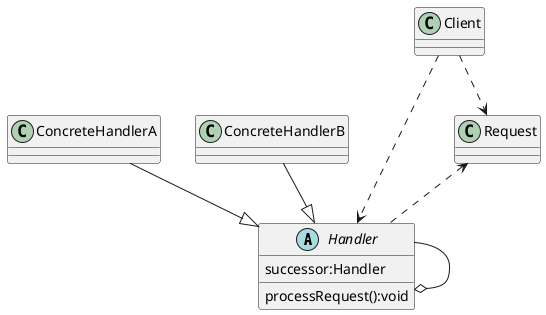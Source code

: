 @startuml
abstract class Handler {
    successor:Handler
    processRequest():void
}

class ConcreteHandlerA {}

class ConcreteHandlerB {}

class Request {}

class Client {}

ConcreteHandlerA --|> Handler
ConcreteHandlerB --|> Handler

Handler --o Handler

Request <.. Handler
Client ..> Handler
Client ..> Request
@enduml

@startuml
abstract class Approve {
    approve:Approve
    {abstract} processRequest(purchaseRequest:PurchaseRequest):void
}

class DepartmentApprove {}

class CollegeApprove {}

class ViceSchoolApprove {}

class ViceSchoolMasterApprove {}

class PurchaseRequest {}

class Client {}

DepartmentApprove --|> Approve
CollegeApprove --|> Approve
ViceSchoolApprove --|> Approve
ViceSchoolMasterApprove --|> Approve

Approve --o Approve
Approve ..> PurchaseRequest

Client ..> PurchaseRequest
Client ..> Approve
@enduml
